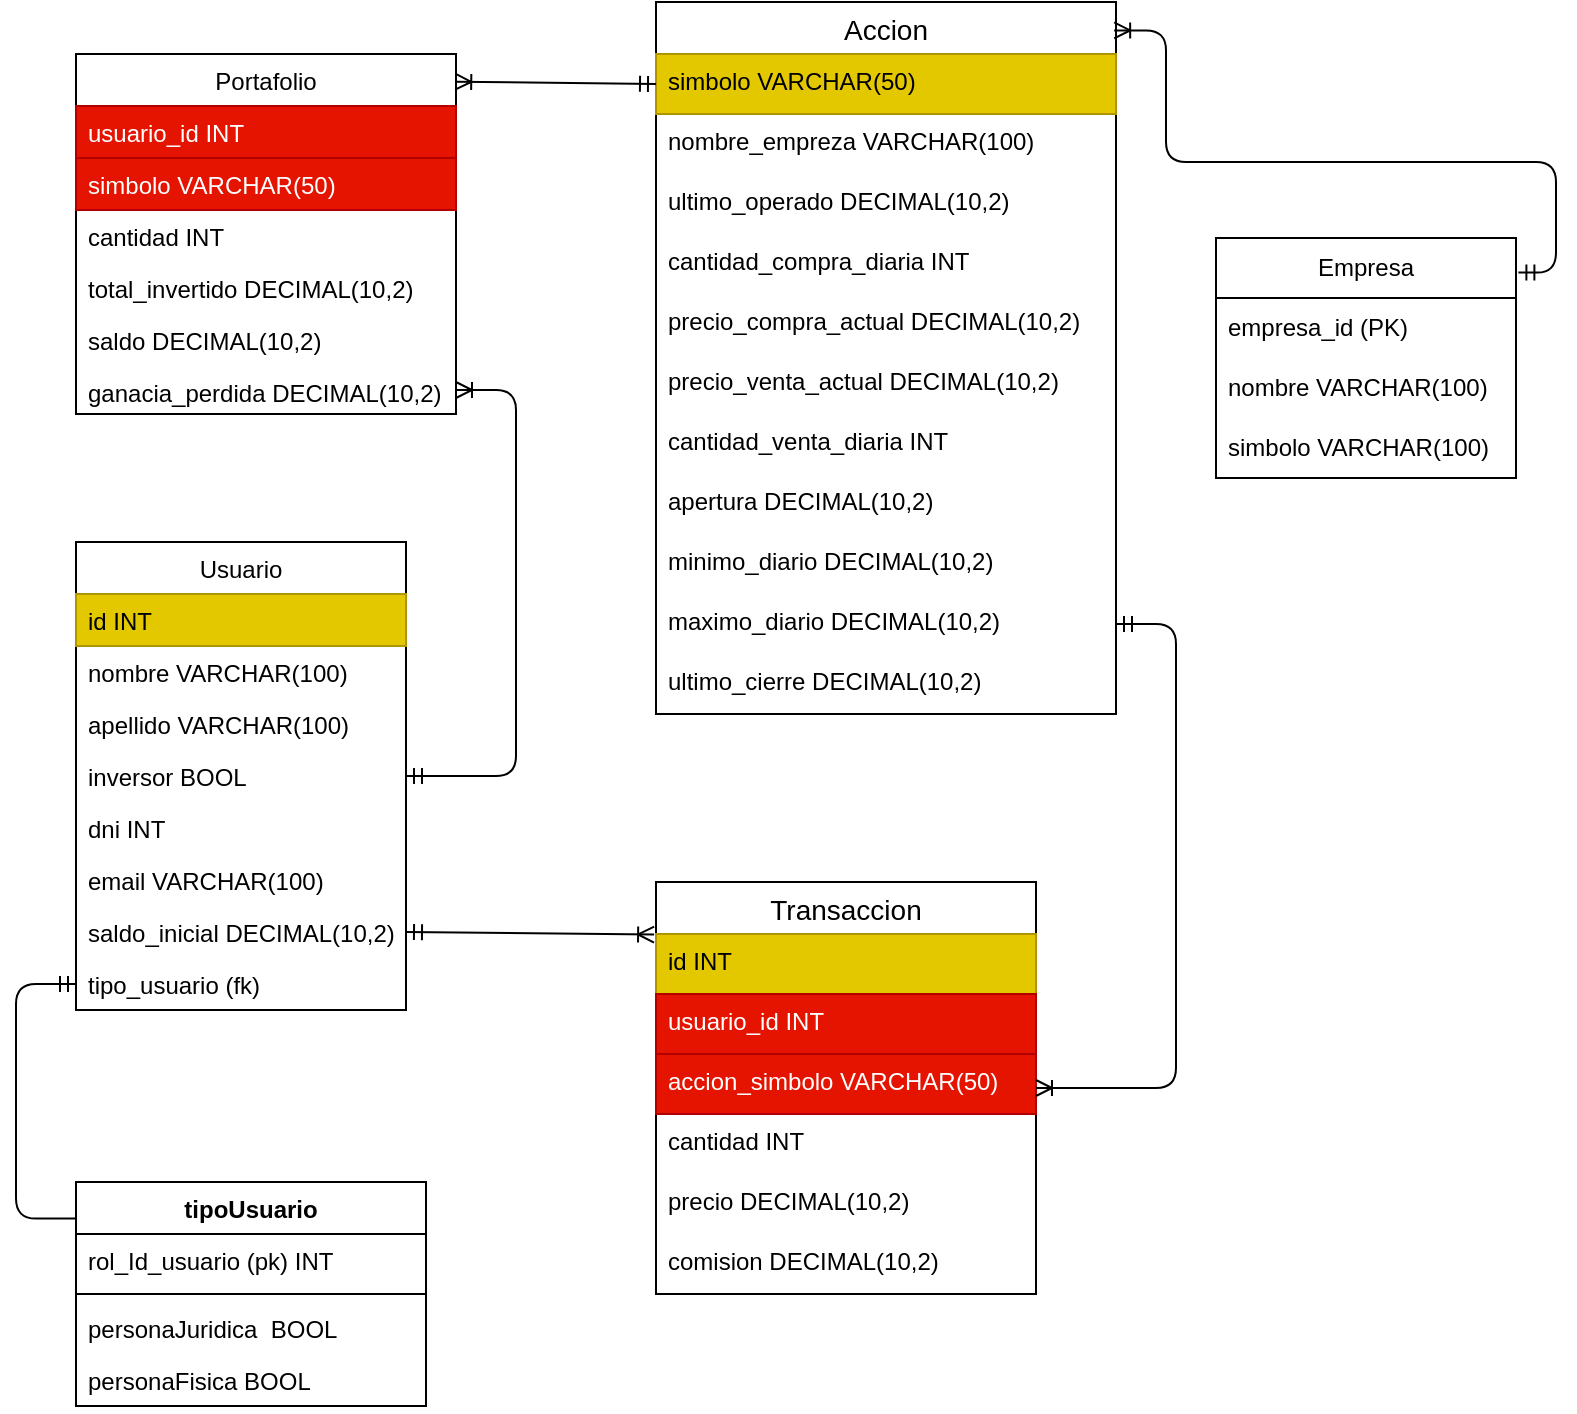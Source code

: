 <mxfile>
    <diagram id="0oqRgSghkAgT4cs2kEvX" name="Página-1">
        <mxGraphModel dx="668" dy="375" grid="1" gridSize="10" guides="1" tooltips="1" connect="1" arrows="1" fold="1" page="1" pageScale="1" pageWidth="827" pageHeight="1169" math="0" shadow="0">
            <root>
                <mxCell id="0"/>
                <mxCell id="1" parent="0"/>
                <mxCell id="2" value="Portafolio" style="swimlane;fontStyle=0;childLayout=stackLayout;horizontal=1;startSize=26;fillColor=default;horizontalStack=0;resizeParent=1;resizeParentMax=0;resizeLast=0;collapsible=1;marginBottom=0;" parent="1" vertex="1">
                    <mxGeometry x="70" y="66" width="190" height="180" as="geometry"/>
                </mxCell>
                <mxCell id="3" value="usuario_id INT" style="text;strokeColor=#B20000;fillColor=#e51400;align=left;verticalAlign=top;spacingLeft=4;spacingRight=4;overflow=hidden;rotatable=0;points=[[0,0.5],[1,0.5]];portConstraint=eastwest;fontColor=#ffffff;" parent="2" vertex="1">
                    <mxGeometry y="26" width="190" height="26" as="geometry"/>
                </mxCell>
                <mxCell id="4" value="simbolo VARCHAR(50)" style="text;strokeColor=#B20000;fillColor=#e51400;align=left;verticalAlign=top;spacingLeft=4;spacingRight=4;overflow=hidden;rotatable=0;points=[[0,0.5],[1,0.5]];portConstraint=eastwest;fontColor=#ffffff;" parent="2" vertex="1">
                    <mxGeometry y="52" width="190" height="26" as="geometry"/>
                </mxCell>
                <mxCell id="5" value="cantidad INT" style="text;strokeColor=none;fillColor=none;align=left;verticalAlign=top;spacingLeft=4;spacingRight=4;overflow=hidden;rotatable=0;points=[[0,0.5],[1,0.5]];portConstraint=eastwest;" parent="2" vertex="1">
                    <mxGeometry y="78" width="190" height="26" as="geometry"/>
                </mxCell>
                <mxCell id="6" value="total_invertido DECIMAL(10,2)" style="text;strokeColor=none;fillColor=none;align=left;verticalAlign=top;spacingLeft=4;spacingRight=4;overflow=hidden;rotatable=0;points=[[0,0.5],[1,0.5]];portConstraint=eastwest;" parent="2" vertex="1">
                    <mxGeometry y="104" width="190" height="26" as="geometry"/>
                </mxCell>
                <mxCell id="7" value="saldo DECIMAL(10,2)" style="text;strokeColor=none;fillColor=none;align=left;verticalAlign=top;spacingLeft=4;spacingRight=4;overflow=hidden;rotatable=0;points=[[0,0.5],[1,0.5]];portConstraint=eastwest;" parent="2" vertex="1">
                    <mxGeometry y="130" width="190" height="26" as="geometry"/>
                </mxCell>
                <mxCell id="8" value="ganacia_perdida DECIMAL(10,2)" style="text;strokeColor=none;fillColor=none;align=left;verticalAlign=top;spacingLeft=4;spacingRight=4;overflow=hidden;rotatable=0;points=[[0,0.5],[1,0.5]];portConstraint=eastwest;" parent="2" vertex="1">
                    <mxGeometry y="156" width="190" height="24" as="geometry"/>
                </mxCell>
                <mxCell id="9" value="Usuario" style="swimlane;fontStyle=0;childLayout=stackLayout;horizontal=1;startSize=26;fillColor=default;horizontalStack=0;resizeParent=1;resizeParentMax=0;resizeLast=0;collapsible=1;marginBottom=0;direction=east;" parent="1" vertex="1">
                    <mxGeometry x="70" y="310" width="165" height="234" as="geometry"/>
                </mxCell>
                <mxCell id="10" value="id INT" style="text;strokeColor=#B09500;fillColor=#e3c800;align=left;verticalAlign=top;spacingLeft=4;spacingRight=4;overflow=hidden;rotatable=0;points=[[0,0.5],[1,0.5]];portConstraint=eastwest;fontColor=#000000;" parent="9" vertex="1">
                    <mxGeometry y="26" width="165" height="26" as="geometry"/>
                </mxCell>
                <mxCell id="11" value="nombre VARCHAR(100)" style="text;strokeColor=none;fillColor=none;align=left;verticalAlign=top;spacingLeft=4;spacingRight=4;overflow=hidden;rotatable=0;points=[[0,0.5],[1,0.5]];portConstraint=eastwest;" parent="9" vertex="1">
                    <mxGeometry y="52" width="165" height="26" as="geometry"/>
                </mxCell>
                <mxCell id="63" value="apellido VARCHAR(100)" style="text;strokeColor=none;fillColor=none;align=left;verticalAlign=top;spacingLeft=4;spacingRight=4;overflow=hidden;rotatable=0;points=[[0,0.5],[1,0.5]];portConstraint=eastwest;" parent="9" vertex="1">
                    <mxGeometry y="78" width="165" height="26" as="geometry"/>
                </mxCell>
                <mxCell id="84" value="inversor BOOL" style="text;strokeColor=none;fillColor=none;align=left;verticalAlign=top;spacingLeft=4;spacingRight=4;overflow=hidden;rotatable=0;points=[[0,0.5],[1,0.5]];portConstraint=eastwest;" parent="9" vertex="1">
                    <mxGeometry y="104" width="165" height="26" as="geometry"/>
                </mxCell>
                <mxCell id="64" value="dni INT" style="text;strokeColor=none;fillColor=none;align=left;verticalAlign=top;spacingLeft=4;spacingRight=4;overflow=hidden;rotatable=0;points=[[0,0.5],[1,0.5]];portConstraint=eastwest;" parent="9" vertex="1">
                    <mxGeometry y="130" width="165" height="26" as="geometry"/>
                </mxCell>
                <mxCell id="12" value="email VARCHAR(100)" style="text;strokeColor=none;fillColor=none;align=left;verticalAlign=top;spacingLeft=4;spacingRight=4;overflow=hidden;rotatable=0;points=[[0,0.5],[1,0.5]];portConstraint=eastwest;" parent="9" vertex="1">
                    <mxGeometry y="156" width="165" height="26" as="geometry"/>
                </mxCell>
                <mxCell id="13" value="saldo_inicial DECIMAL(10,2)" style="text;strokeColor=none;fillColor=none;align=left;verticalAlign=top;spacingLeft=4;spacingRight=4;overflow=hidden;rotatable=0;points=[[0,0.5],[1,0.5]];portConstraint=eastwest;" parent="9" vertex="1">
                    <mxGeometry y="182" width="165" height="26" as="geometry"/>
                </mxCell>
                <mxCell id="62" value="tipo_usuario (fk)" style="text;strokeColor=none;fillColor=none;align=left;verticalAlign=top;spacingLeft=4;spacingRight=4;overflow=hidden;rotatable=0;points=[[0,0.5],[1,0.5]];portConstraint=eastwest;" parent="9" vertex="1">
                    <mxGeometry y="208" width="165" height="26" as="geometry"/>
                </mxCell>
                <mxCell id="30" value="" style="edgeStyle=entityRelationEdgeStyle;fontSize=12;html=1;endArrow=ERoneToMany;startArrow=ERmandOne;" parent="1" source="9" target="8" edge="1">
                    <mxGeometry width="100" height="100" relative="1" as="geometry">
                        <mxPoint x="140" y="230" as="sourcePoint"/>
                        <mxPoint x="240" y="130" as="targetPoint"/>
                    </mxGeometry>
                </mxCell>
                <mxCell id="31" value="Accion" style="swimlane;fontStyle=0;childLayout=stackLayout;horizontal=1;startSize=26;horizontalStack=0;resizeParent=1;resizeParentMax=0;resizeLast=0;collapsible=1;marginBottom=0;align=center;fontSize=14;" parent="1" vertex="1">
                    <mxGeometry x="360" y="40" width="230" height="356" as="geometry"/>
                </mxCell>
                <mxCell id="32" value="simbolo VARCHAR(50)" style="text;strokeColor=#B09500;fillColor=#e3c800;spacingLeft=4;spacingRight=4;overflow=hidden;rotatable=0;points=[[0,0.5],[1,0.5]];portConstraint=eastwest;fontSize=12;fontColor=#000000;" parent="31" vertex="1">
                    <mxGeometry y="26" width="230" height="30" as="geometry"/>
                </mxCell>
                <mxCell id="33" value="nombre_empreza VARCHAR(100)" style="text;strokeColor=none;fillColor=none;spacingLeft=4;spacingRight=4;overflow=hidden;rotatable=0;points=[[0,0.5],[1,0.5]];portConstraint=eastwest;fontSize=12;" parent="31" vertex="1">
                    <mxGeometry y="56" width="230" height="30" as="geometry"/>
                </mxCell>
                <mxCell id="34" value="ultimo_operado DECIMAL(10,2)" style="text;strokeColor=none;fillColor=none;spacingLeft=4;spacingRight=4;overflow=hidden;rotatable=0;points=[[0,0.5],[1,0.5]];portConstraint=eastwest;fontSize=12;" parent="31" vertex="1">
                    <mxGeometry y="86" width="230" height="30" as="geometry"/>
                </mxCell>
                <mxCell id="35" value="cantidad_compra_diaria INT" style="text;strokeColor=none;fillColor=none;spacingLeft=4;spacingRight=4;overflow=hidden;rotatable=0;points=[[0,0.5],[1,0.5]];portConstraint=eastwest;fontSize=12;" parent="31" vertex="1">
                    <mxGeometry y="116" width="230" height="30" as="geometry"/>
                </mxCell>
                <mxCell id="38" value="precio_compra_actual DECIMAL(10,2)" style="text;strokeColor=none;fillColor=none;spacingLeft=4;spacingRight=4;overflow=hidden;rotatable=0;points=[[0,0.5],[1,0.5]];portConstraint=eastwest;fontSize=12;" parent="31" vertex="1">
                    <mxGeometry y="146" width="230" height="30" as="geometry"/>
                </mxCell>
                <mxCell id="37" value="precio_venta_actual DECIMAL(10,2)" style="text;strokeColor=none;fillColor=none;spacingLeft=4;spacingRight=4;overflow=hidden;rotatable=0;points=[[0,0.5],[1,0.5]];portConstraint=eastwest;fontSize=12;" parent="31" vertex="1">
                    <mxGeometry y="176" width="230" height="30" as="geometry"/>
                </mxCell>
                <mxCell id="36" value="cantidad_venta_diaria INT" style="text;strokeColor=none;fillColor=none;spacingLeft=4;spacingRight=4;overflow=hidden;rotatable=0;points=[[0,0.5],[1,0.5]];portConstraint=eastwest;fontSize=12;" parent="31" vertex="1">
                    <mxGeometry y="206" width="230" height="30" as="geometry"/>
                </mxCell>
                <mxCell id="41" value="apertura DECIMAL(10,2) " style="text;strokeColor=none;fillColor=none;spacingLeft=4;spacingRight=4;overflow=hidden;rotatable=0;points=[[0,0.5],[1,0.5]];portConstraint=eastwest;fontSize=12;" parent="31" vertex="1">
                    <mxGeometry y="236" width="230" height="30" as="geometry"/>
                </mxCell>
                <mxCell id="40" value="minimo_diario DECIMAL(10,2)" style="text;strokeColor=none;fillColor=none;spacingLeft=4;spacingRight=4;overflow=hidden;rotatable=0;points=[[0,0.5],[1,0.5]];portConstraint=eastwest;fontSize=12;" parent="31" vertex="1">
                    <mxGeometry y="266" width="230" height="30" as="geometry"/>
                </mxCell>
                <mxCell id="42" value="maximo_diario DECIMAL(10,2)" style="text;strokeColor=none;fillColor=none;spacingLeft=4;spacingRight=4;overflow=hidden;rotatable=0;points=[[0,0.5],[1,0.5]];portConstraint=eastwest;fontSize=12;" parent="31" vertex="1">
                    <mxGeometry y="296" width="230" height="30" as="geometry"/>
                </mxCell>
                <mxCell id="39" value="ultimo_cierre DECIMAL(10,2)" style="text;strokeColor=none;fillColor=none;spacingLeft=4;spacingRight=4;overflow=hidden;rotatable=0;points=[[0,0.5],[1,0.5]];portConstraint=eastwest;fontSize=12;" parent="31" vertex="1">
                    <mxGeometry y="326" width="230" height="30" as="geometry"/>
                </mxCell>
                <mxCell id="43" value="" style="fontSize=12;html=1;endArrow=ERoneToMany;startArrow=ERmandOne;entryX=0.998;entryY=0.077;entryDx=0;entryDy=0;entryPerimeter=0;exitX=0;exitY=0.5;exitDx=0;exitDy=0;" parent="1" source="32" target="2" edge="1">
                    <mxGeometry width="100" height="100" relative="1" as="geometry">
                        <mxPoint x="380" y="100" as="sourcePoint"/>
                        <mxPoint x="270" y="90" as="targetPoint"/>
                    </mxGeometry>
                </mxCell>
                <mxCell id="48" value="Transaccion" style="swimlane;fontStyle=0;childLayout=stackLayout;horizontal=1;startSize=26;horizontalStack=0;resizeParent=1;resizeParentMax=0;resizeLast=0;collapsible=1;marginBottom=0;align=center;fontSize=14;fillColor=default;" parent="1" vertex="1">
                    <mxGeometry x="360" y="480" width="190" height="206" as="geometry"/>
                </mxCell>
                <mxCell id="49" value="id INT" style="text;strokeColor=#B09500;fillColor=#e3c800;spacingLeft=4;spacingRight=4;overflow=hidden;rotatable=0;points=[[0,0.5],[1,0.5]];portConstraint=eastwest;fontSize=12;fontColor=#000000;" parent="48" vertex="1">
                    <mxGeometry y="26" width="190" height="30" as="geometry"/>
                </mxCell>
                <mxCell id="50" value="usuario_id INT" style="text;strokeColor=#B20000;fillColor=#e51400;spacingLeft=4;spacingRight=4;overflow=hidden;rotatable=0;points=[[0,0.5],[1,0.5]];portConstraint=eastwest;fontSize=12;fontColor=#ffffff;" parent="48" vertex="1">
                    <mxGeometry y="56" width="190" height="30" as="geometry"/>
                </mxCell>
                <mxCell id="51" value="accion_simbolo VARCHAR(50)" style="text;strokeColor=#B20000;fillColor=#e51400;spacingLeft=4;spacingRight=4;overflow=hidden;rotatable=0;points=[[0,0.5],[1,0.5]];portConstraint=eastwest;fontSize=12;fontColor=#ffffff;" parent="48" vertex="1">
                    <mxGeometry y="86" width="190" height="30" as="geometry"/>
                </mxCell>
                <mxCell id="54" value="cantidad INT" style="text;strokeColor=none;fillColor=none;spacingLeft=4;spacingRight=4;overflow=hidden;rotatable=0;points=[[0,0.5],[1,0.5]];portConstraint=eastwest;fontSize=12;" parent="48" vertex="1">
                    <mxGeometry y="116" width="190" height="30" as="geometry"/>
                </mxCell>
                <mxCell id="55" value="precio DECIMAL(10,2)" style="text;strokeColor=none;fillColor=none;spacingLeft=4;spacingRight=4;overflow=hidden;rotatable=0;points=[[0,0.5],[1,0.5]];portConstraint=eastwest;fontSize=12;" parent="48" vertex="1">
                    <mxGeometry y="146" width="190" height="30" as="geometry"/>
                </mxCell>
                <mxCell id="52" value="comision DECIMAL(10,2)" style="text;strokeColor=none;fillColor=none;spacingLeft=4;spacingRight=4;overflow=hidden;rotatable=0;points=[[0,0.5],[1,0.5]];portConstraint=eastwest;fontSize=12;" parent="48" vertex="1">
                    <mxGeometry y="176" width="190" height="30" as="geometry"/>
                </mxCell>
                <mxCell id="56" value="" style="fontSize=12;html=1;endArrow=ERoneToMany;startArrow=ERmandOne;exitX=1;exitY=0.5;exitDx=0;exitDy=0;entryX=-0.005;entryY=0.01;entryDx=0;entryDy=0;entryPerimeter=0;" parent="1" source="13" target="49" edge="1">
                    <mxGeometry width="100" height="100" relative="1" as="geometry">
                        <mxPoint x="130" y="520" as="sourcePoint"/>
                        <mxPoint x="340" y="511" as="targetPoint"/>
                    </mxGeometry>
                </mxCell>
                <mxCell id="57" value="" style="edgeStyle=entityRelationEdgeStyle;fontSize=12;html=1;endArrow=ERoneToMany;startArrow=ERmandOne;" parent="1" source="42" target="48" edge="1">
                    <mxGeometry width="100" height="100" relative="1" as="geometry">
                        <mxPoint x="280" y="340" as="sourcePoint"/>
                        <mxPoint x="460" y="420" as="targetPoint"/>
                    </mxGeometry>
                </mxCell>
                <mxCell id="75" value="tipoUsuario" style="swimlane;fontStyle=1;align=center;verticalAlign=top;childLayout=stackLayout;horizontal=1;startSize=26;horizontalStack=0;resizeParent=1;resizeParentMax=0;resizeLast=0;collapsible=1;marginBottom=0;" parent="1" vertex="1">
                    <mxGeometry x="70" y="630" width="175" height="112" as="geometry"/>
                </mxCell>
                <mxCell id="76" value="rol_Id_usuario (pk) INT" style="text;strokeColor=none;fillColor=none;align=left;verticalAlign=top;spacingLeft=4;spacingRight=4;overflow=hidden;rotatable=0;points=[[0,0.5],[1,0.5]];portConstraint=eastwest;" parent="75" vertex="1">
                    <mxGeometry y="26" width="175" height="26" as="geometry"/>
                </mxCell>
                <mxCell id="77" value="" style="line;strokeWidth=1;fillColor=none;align=left;verticalAlign=middle;spacingTop=-1;spacingLeft=3;spacingRight=3;rotatable=0;labelPosition=right;points=[];portConstraint=eastwest;strokeColor=inherit;" parent="75" vertex="1">
                    <mxGeometry y="52" width="175" height="8" as="geometry"/>
                </mxCell>
                <mxCell id="81" value="personaJuridica  BOOL" style="text;strokeColor=none;fillColor=none;align=left;verticalAlign=top;spacingLeft=4;spacingRight=4;overflow=hidden;rotatable=0;points=[[0,0.5],[1,0.5]];portConstraint=eastwest;" parent="75" vertex="1">
                    <mxGeometry y="60" width="175" height="26" as="geometry"/>
                </mxCell>
                <mxCell id="78" value="personaFisica BOOL" style="text;strokeColor=none;fillColor=none;align=left;verticalAlign=top;spacingLeft=4;spacingRight=4;overflow=hidden;rotatable=0;points=[[0,0.5],[1,0.5]];portConstraint=eastwest;" parent="75" vertex="1">
                    <mxGeometry y="86" width="175" height="26" as="geometry"/>
                </mxCell>
                <mxCell id="83" value="" style="edgeStyle=orthogonalEdgeStyle;fontSize=12;html=1;endArrow=ERmandOne;entryX=0;entryY=0.5;entryDx=0;entryDy=0;rounded=1;elbow=vertical;exitX=0.001;exitY=0.163;exitDx=0;exitDy=0;exitPerimeter=0;" parent="1" edge="1" target="62" source="75">
                    <mxGeometry width="100" height="100" relative="1" as="geometry">
                        <mxPoint x="205" y="685" as="sourcePoint"/>
                        <mxPoint x="20" y="410" as="targetPoint"/>
                        <Array as="points">
                            <mxPoint x="40" y="648"/>
                            <mxPoint x="40" y="531"/>
                        </Array>
                    </mxGeometry>
                </mxCell>
                <mxCell id="85" value="Empresa" style="swimlane;fontStyle=0;childLayout=stackLayout;horizontal=1;startSize=30;horizontalStack=0;resizeParent=1;resizeParentMax=0;resizeLast=0;collapsible=1;marginBottom=0;whiteSpace=wrap;html=1;" vertex="1" parent="1">
                    <mxGeometry x="640" y="158" width="150" height="120" as="geometry"/>
                </mxCell>
                <mxCell id="86" value="empresa_id (PK)" style="text;strokeColor=none;fillColor=none;align=left;verticalAlign=middle;spacingLeft=4;spacingRight=4;overflow=hidden;points=[[0,0.5],[1,0.5]];portConstraint=eastwest;rotatable=0;whiteSpace=wrap;html=1;" vertex="1" parent="85">
                    <mxGeometry y="30" width="150" height="30" as="geometry"/>
                </mxCell>
                <mxCell id="87" value="nombre VARCHAR(100)" style="text;strokeColor=none;fillColor=none;align=left;verticalAlign=middle;spacingLeft=4;spacingRight=4;overflow=hidden;points=[[0,0.5],[1,0.5]];portConstraint=eastwest;rotatable=0;whiteSpace=wrap;html=1;" vertex="1" parent="85">
                    <mxGeometry y="60" width="150" height="30" as="geometry"/>
                </mxCell>
                <mxCell id="88" value="simbolo VARCHAR(100)" style="text;strokeColor=none;fillColor=none;align=left;verticalAlign=middle;spacingLeft=4;spacingRight=4;overflow=hidden;points=[[0,0.5],[1,0.5]];portConstraint=eastwest;rotatable=0;whiteSpace=wrap;html=1;" vertex="1" parent="85">
                    <mxGeometry y="90" width="150" height="30" as="geometry"/>
                </mxCell>
                <mxCell id="89" value="" style="edgeStyle=orthogonalEdgeStyle;fontSize=12;html=1;endArrow=ERoneToMany;startArrow=ERmandOne;exitX=1.008;exitY=0.144;exitDx=0;exitDy=0;exitPerimeter=0;entryX=0.996;entryY=0.04;entryDx=0;entryDy=0;entryPerimeter=0;" edge="1" parent="1" source="85" target="31">
                    <mxGeometry width="100" height="100" relative="1" as="geometry">
                        <mxPoint x="775" y="223" as="sourcePoint"/>
                        <mxPoint x="800" y="30.0" as="targetPoint"/>
                        <Array as="points">
                            <mxPoint x="810" y="175"/>
                            <mxPoint x="810" y="120"/>
                            <mxPoint x="615" y="120"/>
                            <mxPoint x="615" y="54"/>
                        </Array>
                    </mxGeometry>
                </mxCell>
            </root>
        </mxGraphModel>
    </diagram>
</mxfile>